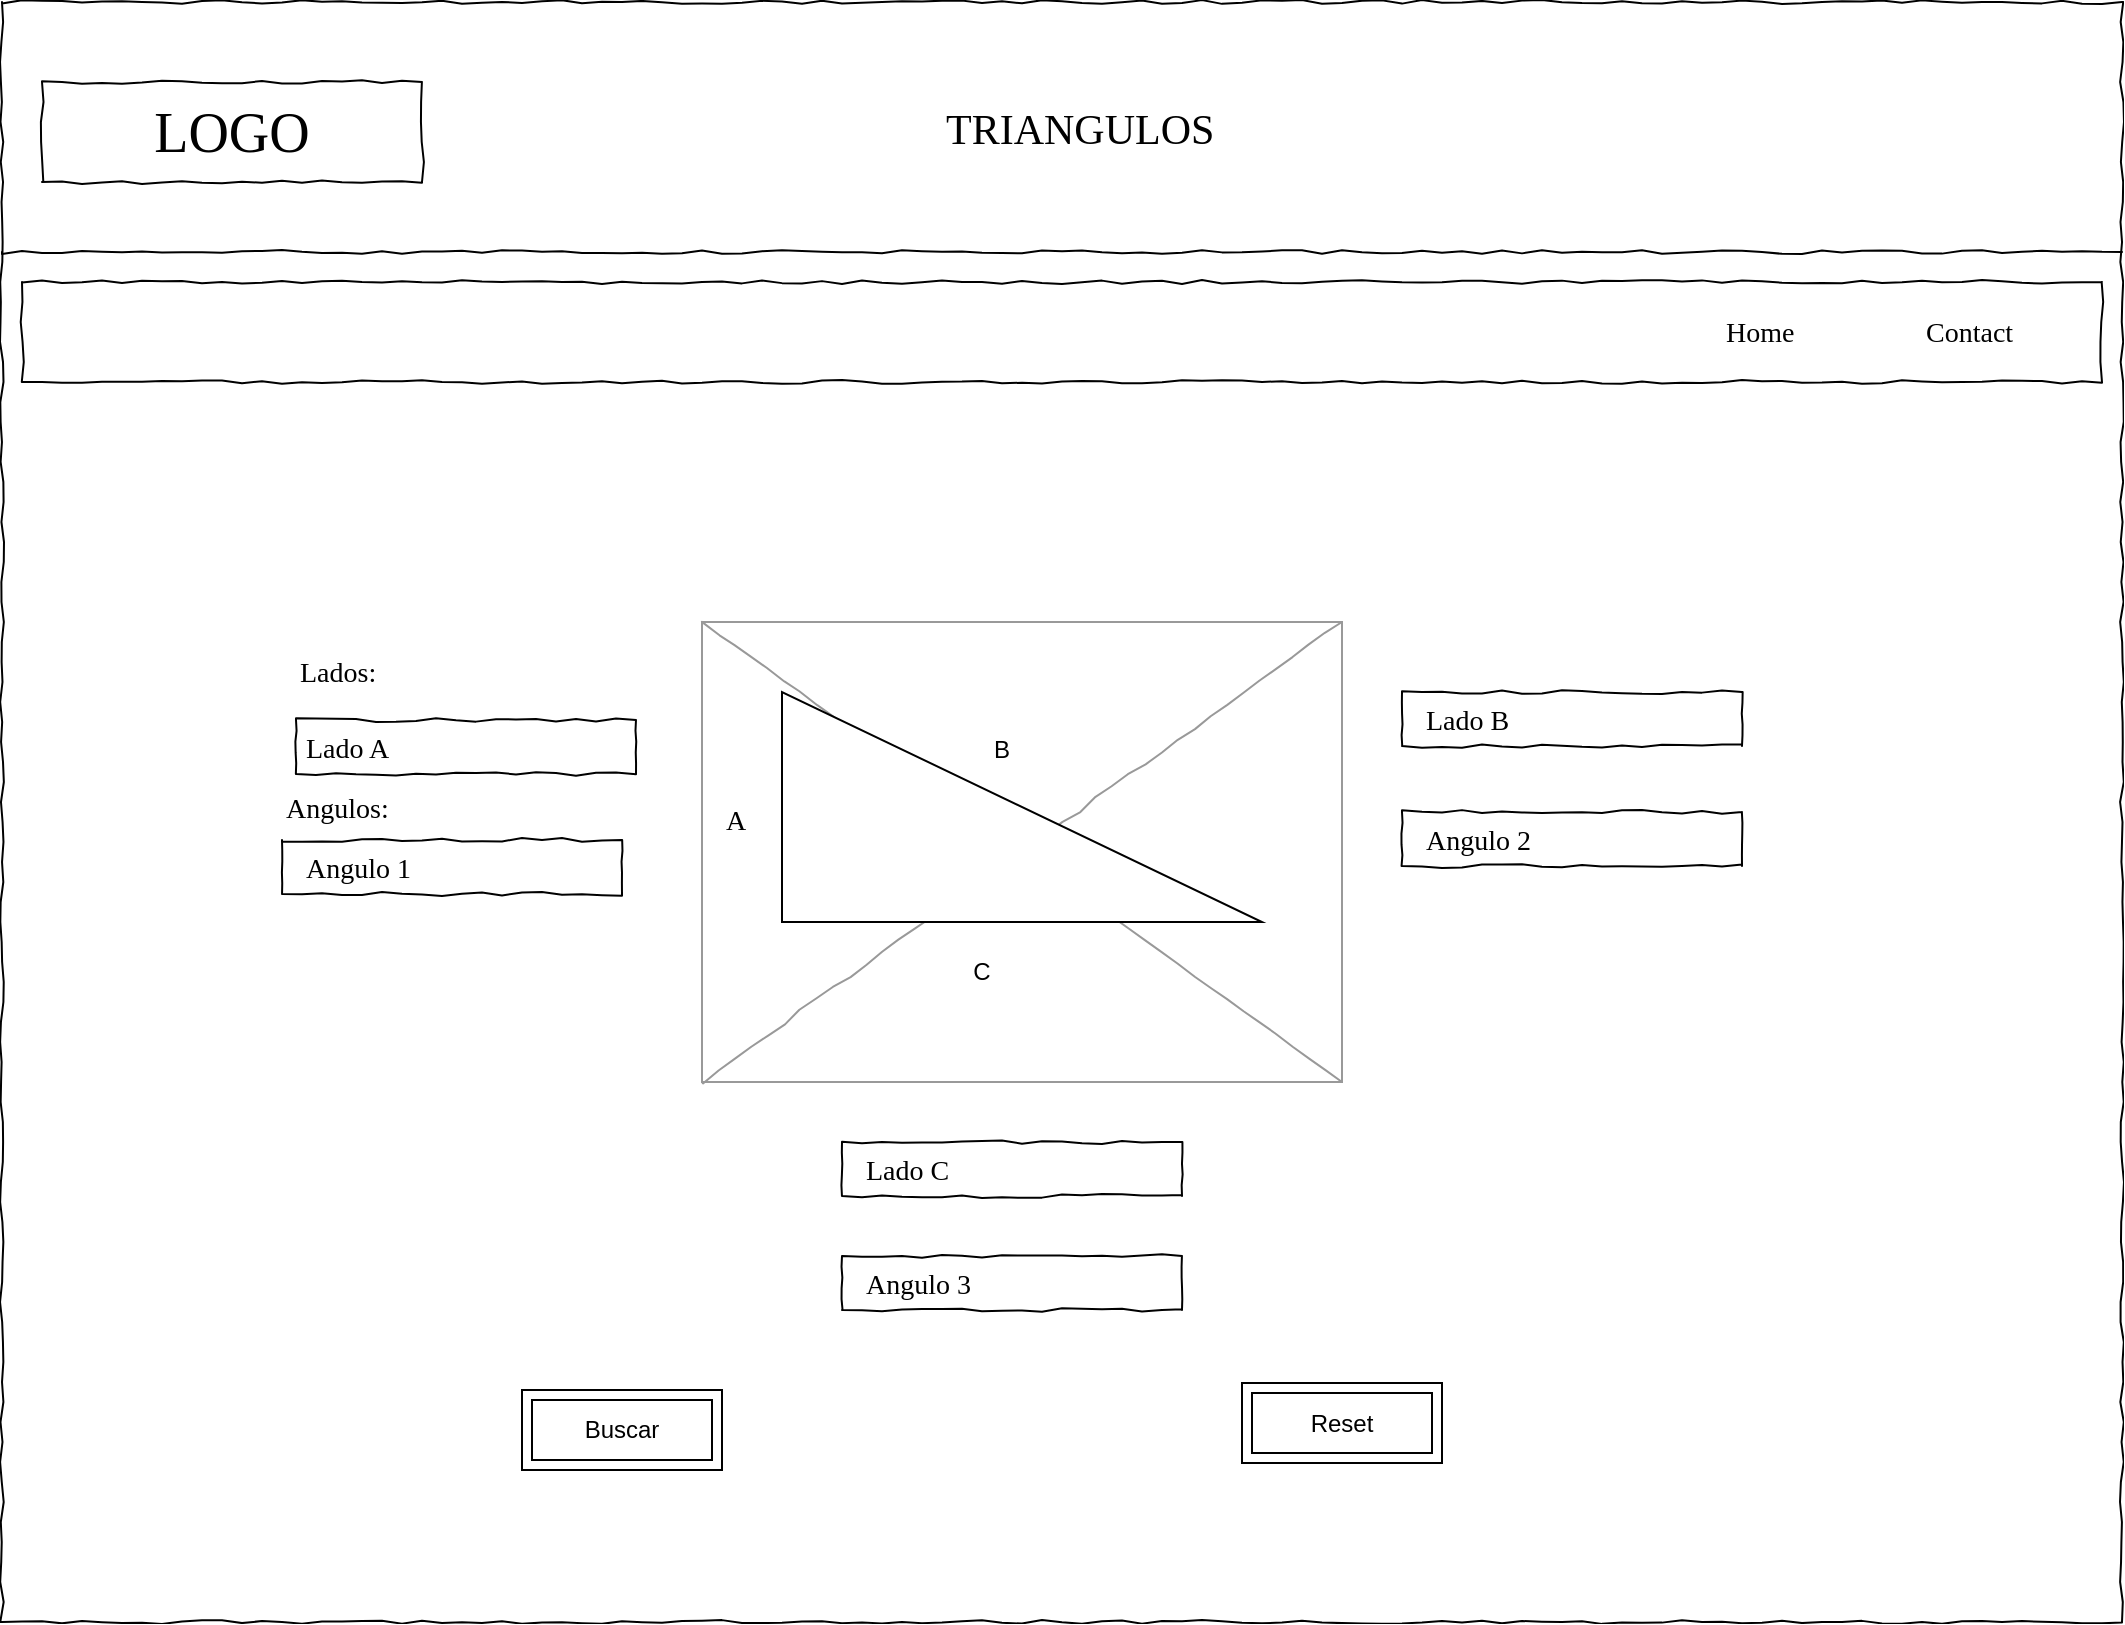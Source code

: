 <mxfile version="24.0.1" type="github">
  <diagram name="Page-1" id="03018318-947c-dd8e-b7a3-06fadd420f32">
    <mxGraphModel dx="1467" dy="767" grid="1" gridSize="10" guides="1" tooltips="1" connect="1" arrows="1" fold="1" page="1" pageScale="1" pageWidth="1100" pageHeight="850" background="#ffffff" math="0" shadow="0">
      <root>
        <mxCell id="0" />
        <mxCell id="1" parent="0" />
        <mxCell id="677b7b8949515195-1" value="" style="whiteSpace=wrap;html=1;rounded=0;shadow=0;labelBackgroundColor=none;strokeColor=#000000;strokeWidth=1;fillColor=none;fontFamily=Verdana;fontSize=12;fontColor=#000000;align=center;comic=1;" parent="1" vertex="1">
          <mxGeometry x="20" y="20" width="1060" height="810" as="geometry" />
        </mxCell>
        <mxCell id="677b7b8949515195-2" value="LOGO" style="whiteSpace=wrap;html=1;rounded=0;shadow=0;labelBackgroundColor=none;strokeWidth=1;fontFamily=Verdana;fontSize=28;align=center;comic=1;" parent="1" vertex="1">
          <mxGeometry x="40" y="60" width="190" height="50" as="geometry" />
        </mxCell>
        <mxCell id="677b7b8949515195-4" value="&lt;p style=&quot;line-height: 0%; font-size: 21px;&quot;&gt;TRIANGULOS&lt;/p&gt;" style="text;html=1;points=[];align=left;verticalAlign=top;spacingTop=-4;fontSize=14;fontFamily=Verdana" parent="1" vertex="1">
          <mxGeometry x="490" y="60" width="150" height="20" as="geometry" />
        </mxCell>
        <mxCell id="677b7b8949515195-9" value="" style="line;strokeWidth=1;html=1;rounded=0;shadow=0;labelBackgroundColor=none;fillColor=none;fontFamily=Verdana;fontSize=14;fontColor=#000000;align=center;comic=1;" parent="1" vertex="1">
          <mxGeometry x="20" y="140" width="1060" height="10" as="geometry" />
        </mxCell>
        <mxCell id="677b7b8949515195-10" value="" style="whiteSpace=wrap;html=1;rounded=0;shadow=0;labelBackgroundColor=none;strokeWidth=1;fillColor=none;fontFamily=Verdana;fontSize=12;align=center;comic=1;" parent="1" vertex="1">
          <mxGeometry x="30" y="160" width="1040" height="50" as="geometry" />
        </mxCell>
        <mxCell id="677b7b8949515195-11" value="Home&lt;div&gt;&lt;br&gt;&lt;/div&gt;" style="text;html=1;points=[];align=left;verticalAlign=top;spacingTop=-4;fontSize=14;fontFamily=Verdana" parent="1" vertex="1">
          <mxGeometry x="880" y="175" width="60" height="20" as="geometry" />
        </mxCell>
        <mxCell id="677b7b8949515195-12" value="Contact" style="text;html=1;points=[];align=left;verticalAlign=top;spacingTop=-4;fontSize=14;fontFamily=Verdana" parent="1" vertex="1">
          <mxGeometry x="980" y="175" width="80" height="20" as="geometry" />
        </mxCell>
        <mxCell id="677b7b8949515195-16" value="" style="verticalLabelPosition=bottom;shadow=0;dashed=0;align=center;html=1;verticalAlign=top;strokeWidth=1;shape=mxgraph.mockup.graphics.simpleIcon;strokeColor=#999999;rounded=0;labelBackgroundColor=none;fontFamily=Verdana;fontSize=14;fontColor=#000000;comic=1;" parent="1" vertex="1">
          <mxGeometry x="370" y="330" width="320" height="230" as="geometry" />
        </mxCell>
        <mxCell id="677b7b8949515195-26" value="" style="whiteSpace=wrap;html=1;rounded=0;shadow=0;labelBackgroundColor=none;strokeWidth=1;fillColor=none;fontFamily=Verdana;fontSize=12;align=center;comic=1;" parent="1" vertex="1">
          <mxGeometry x="440" y="590" width="170" height="27" as="geometry" />
        </mxCell>
        <mxCell id="677b7b8949515195-42" value="Lado C" style="text;html=1;points=[];align=left;verticalAlign=top;spacingTop=-4;fontSize=14;fontFamily=Verdana" parent="1" vertex="1">
          <mxGeometry x="450" y="593.5" width="120" height="20" as="geometry" />
        </mxCell>
        <mxCell id="DK1McTmNDOFeW-bg4iEK-3" value="" style="whiteSpace=wrap;html=1;rounded=0;shadow=0;labelBackgroundColor=none;strokeWidth=1;fillColor=none;fontFamily=Verdana;fontSize=12;align=center;comic=1;" vertex="1" parent="1">
          <mxGeometry x="720" y="365" width="170" height="27" as="geometry" />
        </mxCell>
        <mxCell id="DK1McTmNDOFeW-bg4iEK-4" value="Lado B" style="text;html=1;points=[];align=left;verticalAlign=top;spacingTop=-4;fontSize=14;fontFamily=Verdana" vertex="1" parent="1">
          <mxGeometry x="730" y="368.5" width="120" height="20" as="geometry" />
        </mxCell>
        <mxCell id="DK1McTmNDOFeW-bg4iEK-5" value="" style="whiteSpace=wrap;html=1;rounded=0;shadow=0;labelBackgroundColor=none;strokeWidth=1;fillColor=none;fontFamily=Verdana;fontSize=12;align=center;comic=1;" vertex="1" parent="1">
          <mxGeometry x="440" y="647" width="170" height="27" as="geometry" />
        </mxCell>
        <mxCell id="DK1McTmNDOFeW-bg4iEK-6" value="Angulo 3" style="text;html=1;points=[];align=left;verticalAlign=top;spacingTop=-4;fontSize=14;fontFamily=Verdana" vertex="1" parent="1">
          <mxGeometry x="450" y="650.5" width="120" height="20" as="geometry" />
        </mxCell>
        <mxCell id="DK1McTmNDOFeW-bg4iEK-7" value="" style="whiteSpace=wrap;html=1;rounded=0;shadow=0;labelBackgroundColor=none;strokeWidth=1;fillColor=none;fontFamily=Verdana;fontSize=12;align=center;comic=1;" vertex="1" parent="1">
          <mxGeometry x="720" y="425" width="170" height="27" as="geometry" />
        </mxCell>
        <mxCell id="DK1McTmNDOFeW-bg4iEK-8" value="Angulo 2" style="text;html=1;points=[];align=left;verticalAlign=top;spacingTop=-4;fontSize=14;fontFamily=Verdana" vertex="1" parent="1">
          <mxGeometry x="730" y="428.5" width="120" height="20" as="geometry" />
        </mxCell>
        <mxCell id="DK1McTmNDOFeW-bg4iEK-9" value="" style="whiteSpace=wrap;html=1;rounded=0;shadow=0;labelBackgroundColor=none;strokeWidth=1;fillColor=none;fontFamily=Verdana;fontSize=12;align=center;comic=1;" vertex="1" parent="1">
          <mxGeometry x="160" y="439" width="170" height="27" as="geometry" />
        </mxCell>
        <mxCell id="DK1McTmNDOFeW-bg4iEK-10" value="Angulo 1" style="text;html=1;points=[];align=left;verticalAlign=top;spacingTop=-4;fontSize=14;fontFamily=Verdana" vertex="1" parent="1">
          <mxGeometry x="170" y="442.5" width="120" height="20" as="geometry" />
        </mxCell>
        <mxCell id="DK1McTmNDOFeW-bg4iEK-11" value="" style="whiteSpace=wrap;html=1;rounded=0;shadow=0;labelBackgroundColor=none;strokeWidth=1;fillColor=none;fontFamily=Verdana;fontSize=12;align=center;comic=1;" vertex="1" parent="1">
          <mxGeometry x="167" y="379" width="170" height="27" as="geometry" />
        </mxCell>
        <mxCell id="DK1McTmNDOFeW-bg4iEK-12" value="Lado A" style="text;html=1;points=[];align=left;verticalAlign=top;spacingTop=-4;fontSize=14;fontFamily=Verdana" vertex="1" parent="1">
          <mxGeometry x="170" y="382.5" width="120" height="20" as="geometry" />
        </mxCell>
        <mxCell id="DK1McTmNDOFeW-bg4iEK-14" value="" style="verticalLabelPosition=bottom;verticalAlign=top;html=1;shape=mxgraph.basic.orthogonal_triangle" vertex="1" parent="1">
          <mxGeometry x="410" y="365" width="240" height="115" as="geometry" />
        </mxCell>
        <mxCell id="DK1McTmNDOFeW-bg4iEK-15" value="&lt;div&gt;Lados:&lt;/div&gt;" style="text;html=1;points=[];align=left;verticalAlign=top;spacingTop=-4;fontSize=14;fontFamily=Verdana" vertex="1" parent="1">
          <mxGeometry x="167" y="345" width="60" height="20" as="geometry" />
        </mxCell>
        <mxCell id="DK1McTmNDOFeW-bg4iEK-16" value="&lt;div&gt;Angulos:&lt;/div&gt;" style="text;html=1;points=[];align=left;verticalAlign=top;spacingTop=-4;fontSize=14;fontFamily=Verdana" vertex="1" parent="1">
          <mxGeometry x="160" y="412.5" width="60" height="20" as="geometry" />
        </mxCell>
        <mxCell id="DK1McTmNDOFeW-bg4iEK-18" value="Buscar" style="shape=ext;margin=3;double=1;whiteSpace=wrap;html=1;align=center;" vertex="1" parent="1">
          <mxGeometry x="280" y="714" width="100" height="40" as="geometry" />
        </mxCell>
        <mxCell id="DK1McTmNDOFeW-bg4iEK-19" value="Reset" style="shape=ext;margin=3;double=1;whiteSpace=wrap;html=1;align=center;" vertex="1" parent="1">
          <mxGeometry x="640" y="710.5" width="100" height="40" as="geometry" />
        </mxCell>
        <mxCell id="DK1McTmNDOFeW-bg4iEK-21" value="A" style="text;html=1;points=[];align=left;verticalAlign=top;spacingTop=-4;fontSize=14;fontFamily=Verdana" vertex="1" parent="1">
          <mxGeometry x="380" y="419" width="20" height="20" as="geometry" />
        </mxCell>
        <mxCell id="DK1McTmNDOFeW-bg4iEK-22" value="B" style="text;html=1;align=center;verticalAlign=middle;whiteSpace=wrap;rounded=0;" vertex="1" parent="1">
          <mxGeometry x="490" y="379" width="60" height="30" as="geometry" />
        </mxCell>
        <mxCell id="DK1McTmNDOFeW-bg4iEK-23" value="C" style="text;html=1;align=center;verticalAlign=middle;whiteSpace=wrap;rounded=0;" vertex="1" parent="1">
          <mxGeometry x="480" y="490" width="60" height="30" as="geometry" />
        </mxCell>
      </root>
    </mxGraphModel>
  </diagram>
</mxfile>
